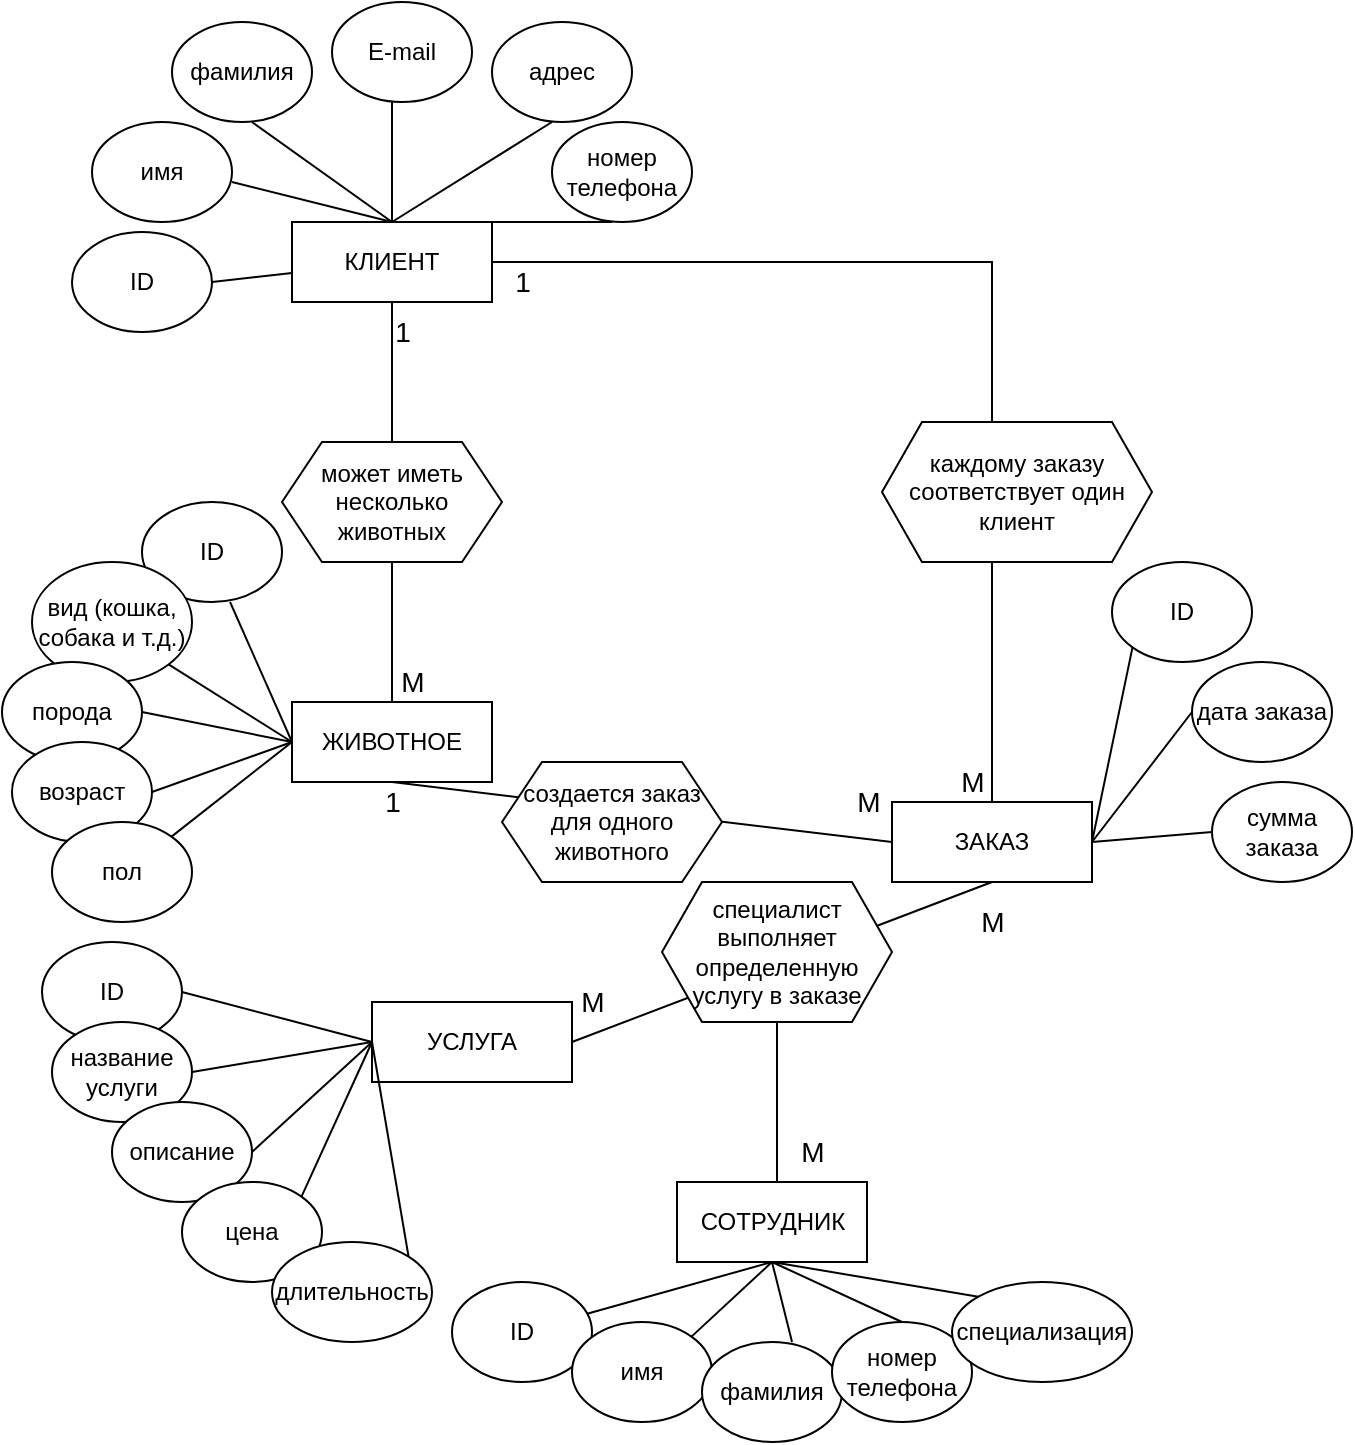<mxfile version="24.7.16" pages="2">
  <diagram name="Инфологическая модель" id="_MT2MYtBAqOqzTNbQo5f">
    <mxGraphModel dx="1434" dy="746" grid="1" gridSize="10" guides="1" tooltips="1" connect="1" arrows="1" fold="1" page="1" pageScale="1" pageWidth="1654" pageHeight="2336" math="0" shadow="0">
      <root>
        <mxCell id="0" />
        <mxCell id="1" parent="0" />
        <mxCell id="-k16qOTs5uZ4mAQd8QCf-60" value="" style="edgeStyle=orthogonalEdgeStyle;rounded=0;orthogonalLoop=1;jettySize=auto;html=1;endArrow=none;endFill=0;" parent="1" source="-k16qOTs5uZ4mAQd8QCf-1" target="-k16qOTs5uZ4mAQd8QCf-46" edge="1">
          <mxGeometry relative="1" as="geometry" />
        </mxCell>
        <mxCell id="-k16qOTs5uZ4mAQd8QCf-113" value="&lt;font style=&quot;font-size: 14px;&quot;&gt;1&lt;/font&gt;" style="edgeLabel;html=1;align=center;verticalAlign=middle;resizable=0;points=[];" parent="-k16qOTs5uZ4mAQd8QCf-60" vertex="1" connectable="0">
          <mxGeometry x="-0.061" y="-1" relative="1" as="geometry">
            <mxPoint x="6" y="-18" as="offset" />
          </mxGeometry>
        </mxCell>
        <mxCell id="-k16qOTs5uZ4mAQd8QCf-114" value="&lt;font style=&quot;font-size: 14px;&quot;&gt;М&lt;/font&gt;" style="edgeLabel;html=1;align=center;verticalAlign=middle;resizable=0;points=[];" parent="-k16qOTs5uZ4mAQd8QCf-60" vertex="1" connectable="0">
          <mxGeometry x="-0.524" y="6" relative="1" as="geometry">
            <mxPoint x="4" y="173" as="offset" />
          </mxGeometry>
        </mxCell>
        <mxCell id="-k16qOTs5uZ4mAQd8QCf-1" value="КЛИЕНТ" style="rounded=0;whiteSpace=wrap;html=1;" parent="1" vertex="1">
          <mxGeometry x="150" y="180" width="100" height="40" as="geometry" />
        </mxCell>
        <mxCell id="-k16qOTs5uZ4mAQd8QCf-111" style="edgeStyle=orthogonalEdgeStyle;rounded=0;orthogonalLoop=1;jettySize=auto;html=1;entryX=0.5;entryY=1;entryDx=0;entryDy=0;endArrow=none;endFill=0;" parent="1" source="-k16qOTs5uZ4mAQd8QCf-2" target="-k16qOTs5uZ4mAQd8QCf-53" edge="1">
          <mxGeometry relative="1" as="geometry">
            <Array as="points">
              <mxPoint x="393" y="620" />
            </Array>
          </mxGeometry>
        </mxCell>
        <mxCell id="-k16qOTs5uZ4mAQd8QCf-2" value="СОТРУДНИК" style="rounded=0;whiteSpace=wrap;html=1;" parent="1" vertex="1">
          <mxGeometry x="342.5" y="660" width="95" height="40" as="geometry" />
        </mxCell>
        <mxCell id="-k16qOTs5uZ4mAQd8QCf-3" value="ЖИВОТНОЕ" style="rounded=0;whiteSpace=wrap;html=1;" parent="1" vertex="1">
          <mxGeometry x="150" y="420" width="100" height="40" as="geometry" />
        </mxCell>
        <mxCell id="-k16qOTs5uZ4mAQd8QCf-4" value="УСЛУГА" style="rounded=0;whiteSpace=wrap;html=1;" parent="1" vertex="1">
          <mxGeometry x="190" y="570" width="100" height="40" as="geometry" />
        </mxCell>
        <mxCell id="-k16qOTs5uZ4mAQd8QCf-55" style="edgeStyle=orthogonalEdgeStyle;rounded=0;orthogonalLoop=1;jettySize=auto;html=1;entryX=1;entryY=0.5;entryDx=0;entryDy=0;endArrow=none;endFill=0;" parent="1" source="-k16qOTs5uZ4mAQd8QCf-5" target="-k16qOTs5uZ4mAQd8QCf-1" edge="1">
          <mxGeometry relative="1" as="geometry">
            <mxPoint x="500" y="210" as="targetPoint" />
            <Array as="points">
              <mxPoint x="500" y="200" />
            </Array>
          </mxGeometry>
        </mxCell>
        <mxCell id="-k16qOTs5uZ4mAQd8QCf-5" value="ЗАКАЗ" style="rounded=0;whiteSpace=wrap;html=1;" parent="1" vertex="1">
          <mxGeometry x="450" y="470" width="100" height="40" as="geometry" />
        </mxCell>
        <mxCell id="-k16qOTs5uZ4mAQd8QCf-27" value="ID" style="ellipse;whiteSpace=wrap;html=1;" parent="1" vertex="1">
          <mxGeometry x="40" y="185" width="70" height="50" as="geometry" />
        </mxCell>
        <mxCell id="-k16qOTs5uZ4mAQd8QCf-28" value="" style="endArrow=none;html=1;rounded=0;" parent="1" source="-k16qOTs5uZ4mAQd8QCf-1" edge="1">
          <mxGeometry width="50" height="50" relative="1" as="geometry">
            <mxPoint x="79.289" y="260" as="sourcePoint" />
            <mxPoint x="110" y="210" as="targetPoint" />
          </mxGeometry>
        </mxCell>
        <mxCell id="-k16qOTs5uZ4mAQd8QCf-29" value="имя" style="ellipse;whiteSpace=wrap;html=1;" parent="1" vertex="1">
          <mxGeometry x="50" y="130" width="70" height="50" as="geometry" />
        </mxCell>
        <mxCell id="-k16qOTs5uZ4mAQd8QCf-30" value="фамилия" style="ellipse;whiteSpace=wrap;html=1;" parent="1" vertex="1">
          <mxGeometry x="90" y="80" width="70" height="50" as="geometry" />
        </mxCell>
        <mxCell id="-k16qOTs5uZ4mAQd8QCf-31" value="E-mail" style="ellipse;whiteSpace=wrap;html=1;" parent="1" vertex="1">
          <mxGeometry x="170" y="70" width="70" height="50" as="geometry" />
        </mxCell>
        <mxCell id="-k16qOTs5uZ4mAQd8QCf-32" value="адрес" style="ellipse;whiteSpace=wrap;html=1;" parent="1" vertex="1">
          <mxGeometry x="250" y="80" width="70" height="50" as="geometry" />
        </mxCell>
        <mxCell id="-k16qOTs5uZ4mAQd8QCf-33" value="номер телефона" style="ellipse;whiteSpace=wrap;html=1;" parent="1" vertex="1">
          <mxGeometry x="280" y="130" width="70" height="50" as="geometry" />
        </mxCell>
        <mxCell id="-k16qOTs5uZ4mAQd8QCf-35" value="" style="endArrow=none;html=1;rounded=0;exitX=0.5;exitY=0;exitDx=0;exitDy=0;" parent="1" source="-k16qOTs5uZ4mAQd8QCf-1" edge="1">
          <mxGeometry width="50" height="50" relative="1" as="geometry">
            <mxPoint x="260" y="230" as="sourcePoint" />
            <mxPoint x="310" y="180" as="targetPoint" />
            <Array as="points" />
          </mxGeometry>
        </mxCell>
        <mxCell id="-k16qOTs5uZ4mAQd8QCf-37" value="" style="endArrow=none;html=1;rounded=0;" parent="1" edge="1">
          <mxGeometry width="50" height="50" relative="1" as="geometry">
            <mxPoint x="200" y="180" as="sourcePoint" />
            <mxPoint x="280" y="130" as="targetPoint" />
          </mxGeometry>
        </mxCell>
        <mxCell id="-k16qOTs5uZ4mAQd8QCf-38" value="" style="endArrow=none;html=1;rounded=0;exitX=0.5;exitY=0;exitDx=0;exitDy=0;" parent="1" source="-k16qOTs5uZ4mAQd8QCf-1" edge="1">
          <mxGeometry width="50" height="50" relative="1" as="geometry">
            <mxPoint x="150" y="170" as="sourcePoint" />
            <mxPoint x="200" y="120" as="targetPoint" />
          </mxGeometry>
        </mxCell>
        <mxCell id="-k16qOTs5uZ4mAQd8QCf-39" value="" style="endArrow=none;html=1;rounded=0;exitX=0.5;exitY=0;exitDx=0;exitDy=0;" parent="1" source="-k16qOTs5uZ4mAQd8QCf-1" edge="1">
          <mxGeometry width="50" height="50" relative="1" as="geometry">
            <mxPoint x="80" y="180" as="sourcePoint" />
            <mxPoint x="130" y="130" as="targetPoint" />
          </mxGeometry>
        </mxCell>
        <mxCell id="-k16qOTs5uZ4mAQd8QCf-40" value="" style="endArrow=none;html=1;rounded=0;exitX=0.5;exitY=0;exitDx=0;exitDy=0;" parent="1" source="-k16qOTs5uZ4mAQd8QCf-1" edge="1">
          <mxGeometry width="50" height="50" relative="1" as="geometry">
            <mxPoint x="70" y="210" as="sourcePoint" />
            <mxPoint x="120" y="160" as="targetPoint" />
          </mxGeometry>
        </mxCell>
        <mxCell id="-k16qOTs5uZ4mAQd8QCf-44" value="" style="endArrow=none;html=1;rounded=0;exitX=0;exitY=0.5;exitDx=0;exitDy=0;endFill=0;startArrow=none;startFill=0;" parent="1" source="-k16qOTs5uZ4mAQd8QCf-5" edge="1">
          <mxGeometry width="50" height="50" relative="1" as="geometry">
            <mxPoint x="150" y="510" as="sourcePoint" />
            <mxPoint x="200" y="460" as="targetPoint" />
          </mxGeometry>
        </mxCell>
        <mxCell id="-k16qOTs5uZ4mAQd8QCf-52" value="" style="edgeStyle=orthogonalEdgeStyle;rounded=0;orthogonalLoop=1;jettySize=auto;html=1;endArrow=none;endFill=0;" parent="1" source="-k16qOTs5uZ4mAQd8QCf-46" target="-k16qOTs5uZ4mAQd8QCf-3" edge="1">
          <mxGeometry relative="1" as="geometry" />
        </mxCell>
        <mxCell id="-k16qOTs5uZ4mAQd8QCf-46" value="может иметь несколько животных" style="shape=hexagon;perimeter=hexagonPerimeter2;whiteSpace=wrap;html=1;fixedSize=1;" parent="1" vertex="1">
          <mxGeometry x="145" y="290" width="110" height="60" as="geometry" />
        </mxCell>
        <mxCell id="-k16qOTs5uZ4mAQd8QCf-47" value="создается заказ для одного животного" style="shape=hexagon;perimeter=hexagonPerimeter2;whiteSpace=wrap;html=1;fixedSize=1;" parent="1" vertex="1">
          <mxGeometry x="255" y="450" width="110" height="60" as="geometry" />
        </mxCell>
        <mxCell id="-k16qOTs5uZ4mAQd8QCf-48" value="" style="endArrow=none;html=1;rounded=0;entryX=0.5;entryY=1;entryDx=0;entryDy=0;endFill=0;exitX=1;exitY=0.5;exitDx=0;exitDy=0;" parent="1" source="-k16qOTs5uZ4mAQd8QCf-4" target="-k16qOTs5uZ4mAQd8QCf-5" edge="1">
          <mxGeometry width="50" height="50" relative="1" as="geometry">
            <mxPoint x="200" y="690" as="sourcePoint" />
            <mxPoint x="250" y="640" as="targetPoint" />
          </mxGeometry>
        </mxCell>
        <mxCell id="-k16qOTs5uZ4mAQd8QCf-53" value="специалист выполняет определенную услугу в заказе" style="shape=hexagon;perimeter=hexagonPerimeter2;whiteSpace=wrap;html=1;fixedSize=1;" parent="1" vertex="1">
          <mxGeometry x="335" y="510" width="115" height="70" as="geometry" />
        </mxCell>
        <mxCell id="-k16qOTs5uZ4mAQd8QCf-56" value="каждому заказу соответствует один клиент" style="shape=hexagon;perimeter=hexagonPerimeter2;whiteSpace=wrap;html=1;fixedSize=1;" parent="1" vertex="1">
          <mxGeometry x="445" y="280" width="135" height="70" as="geometry" />
        </mxCell>
        <mxCell id="-k16qOTs5uZ4mAQd8QCf-61" value="ID" style="ellipse;whiteSpace=wrap;html=1;" parent="1" vertex="1">
          <mxGeometry x="75" y="320" width="70" height="50" as="geometry" />
        </mxCell>
        <mxCell id="-k16qOTs5uZ4mAQd8QCf-62" value="вид&amp;nbsp;&lt;span style=&quot;background-color: initial;&quot;&gt;(кошка, собака и т.д.)&lt;/span&gt;" style="ellipse;whiteSpace=wrap;html=1;" parent="1" vertex="1">
          <mxGeometry x="20" y="350" width="80" height="60" as="geometry" />
        </mxCell>
        <mxCell id="-k16qOTs5uZ4mAQd8QCf-63" value="порода" style="ellipse;whiteSpace=wrap;html=1;" parent="1" vertex="1">
          <mxGeometry x="5" y="400" width="70" height="50" as="geometry" />
        </mxCell>
        <mxCell id="-k16qOTs5uZ4mAQd8QCf-64" value="возраст" style="ellipse;whiteSpace=wrap;html=1;" parent="1" vertex="1">
          <mxGeometry x="10" y="440" width="70" height="50" as="geometry" />
        </mxCell>
        <mxCell id="-k16qOTs5uZ4mAQd8QCf-65" value="пол" style="ellipse;whiteSpace=wrap;html=1;" parent="1" vertex="1">
          <mxGeometry x="30" y="480" width="70" height="50" as="geometry" />
        </mxCell>
        <mxCell id="-k16qOTs5uZ4mAQd8QCf-69" value="" style="endArrow=none;html=1;rounded=0;exitX=1;exitY=0;exitDx=0;exitDy=0;" parent="1" source="-k16qOTs5uZ4mAQd8QCf-65" edge="1">
          <mxGeometry width="50" height="50" relative="1" as="geometry">
            <mxPoint x="100" y="490" as="sourcePoint" />
            <mxPoint x="150" y="440" as="targetPoint" />
          </mxGeometry>
        </mxCell>
        <mxCell id="-k16qOTs5uZ4mAQd8QCf-72" value="" style="endArrow=none;html=1;rounded=0;exitX=1;exitY=0.5;exitDx=0;exitDy=0;" parent="1" source="-k16qOTs5uZ4mAQd8QCf-64" edge="1">
          <mxGeometry width="50" height="50" relative="1" as="geometry">
            <mxPoint x="90" y="487" as="sourcePoint" />
            <mxPoint x="150" y="440" as="targetPoint" />
          </mxGeometry>
        </mxCell>
        <mxCell id="-k16qOTs5uZ4mAQd8QCf-73" value="" style="endArrow=none;html=1;rounded=0;exitX=1;exitY=0.5;exitDx=0;exitDy=0;" parent="1" source="-k16qOTs5uZ4mAQd8QCf-63" edge="1">
          <mxGeometry width="50" height="50" relative="1" as="geometry">
            <mxPoint x="90" y="487" as="sourcePoint" />
            <mxPoint x="150" y="440" as="targetPoint" />
          </mxGeometry>
        </mxCell>
        <mxCell id="-k16qOTs5uZ4mAQd8QCf-74" value="" style="endArrow=none;html=1;rounded=0;exitX=1;exitY=1;exitDx=0;exitDy=0;" parent="1" source="-k16qOTs5uZ4mAQd8QCf-62" edge="1">
          <mxGeometry width="50" height="50" relative="1" as="geometry">
            <mxPoint x="90" y="487" as="sourcePoint" />
            <mxPoint x="150" y="440" as="targetPoint" />
          </mxGeometry>
        </mxCell>
        <mxCell id="-k16qOTs5uZ4mAQd8QCf-75" value="" style="endArrow=none;html=1;rounded=0;exitX=0.629;exitY=1;exitDx=0;exitDy=0;exitPerimeter=0;" parent="1" source="-k16qOTs5uZ4mAQd8QCf-61" edge="1">
          <mxGeometry width="50" height="50" relative="1" as="geometry">
            <mxPoint x="90" y="487" as="sourcePoint" />
            <mxPoint x="150" y="440" as="targetPoint" />
          </mxGeometry>
        </mxCell>
        <mxCell id="-k16qOTs5uZ4mAQd8QCf-76" value="ID" style="ellipse;whiteSpace=wrap;html=1;" parent="1" vertex="1">
          <mxGeometry x="25" y="540" width="70" height="50" as="geometry" />
        </mxCell>
        <mxCell id="-k16qOTs5uZ4mAQd8QCf-77" value="название услуги" style="ellipse;whiteSpace=wrap;html=1;" parent="1" vertex="1">
          <mxGeometry x="30" y="580" width="70" height="50" as="geometry" />
        </mxCell>
        <mxCell id="-k16qOTs5uZ4mAQd8QCf-78" value="описание" style="ellipse;whiteSpace=wrap;html=1;" parent="1" vertex="1">
          <mxGeometry x="60" y="620" width="70" height="50" as="geometry" />
        </mxCell>
        <mxCell id="-k16qOTs5uZ4mAQd8QCf-79" value="цена" style="ellipse;whiteSpace=wrap;html=1;" parent="1" vertex="1">
          <mxGeometry x="95" y="660" width="70" height="50" as="geometry" />
        </mxCell>
        <mxCell id="-k16qOTs5uZ4mAQd8QCf-80" value="длительность" style="ellipse;whiteSpace=wrap;html=1;" parent="1" vertex="1">
          <mxGeometry x="140" y="690" width="80" height="50" as="geometry" />
        </mxCell>
        <mxCell id="-k16qOTs5uZ4mAQd8QCf-81" value="" style="endArrow=none;html=1;rounded=0;exitX=0;exitY=0.5;exitDx=0;exitDy=0;entryX=1;entryY=0.5;entryDx=0;entryDy=0;" parent="1" source="-k16qOTs5uZ4mAQd8QCf-4" target="-k16qOTs5uZ4mAQd8QCf-76" edge="1">
          <mxGeometry width="50" height="50" relative="1" as="geometry">
            <mxPoint x="45" y="620" as="sourcePoint" />
            <mxPoint x="110" y="570" as="targetPoint" />
          </mxGeometry>
        </mxCell>
        <mxCell id="-k16qOTs5uZ4mAQd8QCf-82" value="" style="endArrow=none;html=1;rounded=0;exitX=0;exitY=0.5;exitDx=0;exitDy=0;entryX=1;entryY=0.5;entryDx=0;entryDy=0;" parent="1" source="-k16qOTs5uZ4mAQd8QCf-4" target="-k16qOTs5uZ4mAQd8QCf-77" edge="1">
          <mxGeometry width="50" height="50" relative="1" as="geometry">
            <mxPoint x="200" y="600" as="sourcePoint" />
            <mxPoint x="105" y="575" as="targetPoint" />
          </mxGeometry>
        </mxCell>
        <mxCell id="-k16qOTs5uZ4mAQd8QCf-83" value="" style="endArrow=none;html=1;rounded=0;exitX=0;exitY=0.5;exitDx=0;exitDy=0;entryX=1;entryY=0.5;entryDx=0;entryDy=0;" parent="1" source="-k16qOTs5uZ4mAQd8QCf-4" target="-k16qOTs5uZ4mAQd8QCf-78" edge="1">
          <mxGeometry width="50" height="50" relative="1" as="geometry">
            <mxPoint x="210" y="610" as="sourcePoint" />
            <mxPoint x="115" y="585" as="targetPoint" />
          </mxGeometry>
        </mxCell>
        <mxCell id="-k16qOTs5uZ4mAQd8QCf-84" value="" style="endArrow=none;html=1;rounded=0;exitX=0;exitY=0.5;exitDx=0;exitDy=0;entryX=1;entryY=0;entryDx=0;entryDy=0;" parent="1" source="-k16qOTs5uZ4mAQd8QCf-4" target="-k16qOTs5uZ4mAQd8QCf-79" edge="1">
          <mxGeometry width="50" height="50" relative="1" as="geometry">
            <mxPoint x="220" y="620" as="sourcePoint" />
            <mxPoint x="125" y="595" as="targetPoint" />
          </mxGeometry>
        </mxCell>
        <mxCell id="-k16qOTs5uZ4mAQd8QCf-85" value="" style="endArrow=none;html=1;rounded=0;exitX=0;exitY=0.5;exitDx=0;exitDy=0;entryX=1;entryY=0;entryDx=0;entryDy=0;" parent="1" source="-k16qOTs5uZ4mAQd8QCf-4" target="-k16qOTs5uZ4mAQd8QCf-80" edge="1">
          <mxGeometry width="50" height="50" relative="1" as="geometry">
            <mxPoint x="230" y="630" as="sourcePoint" />
            <mxPoint x="135" y="605" as="targetPoint" />
          </mxGeometry>
        </mxCell>
        <mxCell id="-k16qOTs5uZ4mAQd8QCf-86" value="ID" style="ellipse;whiteSpace=wrap;html=1;" parent="1" vertex="1">
          <mxGeometry x="230" y="710" width="70" height="50" as="geometry" />
        </mxCell>
        <mxCell id="-k16qOTs5uZ4mAQd8QCf-87" value="имя" style="ellipse;whiteSpace=wrap;html=1;" parent="1" vertex="1">
          <mxGeometry x="290" y="730" width="70" height="50" as="geometry" />
        </mxCell>
        <mxCell id="-k16qOTs5uZ4mAQd8QCf-88" value="фамилия" style="ellipse;whiteSpace=wrap;html=1;" parent="1" vertex="1">
          <mxGeometry x="355" y="740" width="70" height="50" as="geometry" />
        </mxCell>
        <mxCell id="-k16qOTs5uZ4mAQd8QCf-89" value="номер телефона" style="ellipse;whiteSpace=wrap;html=1;" parent="1" vertex="1">
          <mxGeometry x="420" y="730" width="70" height="50" as="geometry" />
        </mxCell>
        <mxCell id="-k16qOTs5uZ4mAQd8QCf-90" value="специализация" style="ellipse;whiteSpace=wrap;html=1;" parent="1" vertex="1">
          <mxGeometry x="480" y="710" width="90" height="50" as="geometry" />
        </mxCell>
        <mxCell id="-k16qOTs5uZ4mAQd8QCf-91" value="" style="endArrow=none;html=1;rounded=0;" parent="1" source="-k16qOTs5uZ4mAQd8QCf-86" edge="1">
          <mxGeometry width="50" height="50" relative="1" as="geometry">
            <mxPoint x="340" y="750" as="sourcePoint" />
            <mxPoint x="390" y="700" as="targetPoint" />
          </mxGeometry>
        </mxCell>
        <mxCell id="-k16qOTs5uZ4mAQd8QCf-92" value="" style="endArrow=none;html=1;rounded=0;exitX=1;exitY=0;exitDx=0;exitDy=0;" parent="1" source="-k16qOTs5uZ4mAQd8QCf-87" edge="1">
          <mxGeometry width="50" height="50" relative="1" as="geometry">
            <mxPoint x="340" y="750" as="sourcePoint" />
            <mxPoint x="390" y="700" as="targetPoint" />
          </mxGeometry>
        </mxCell>
        <mxCell id="-k16qOTs5uZ4mAQd8QCf-93" value="" style="endArrow=none;html=1;rounded=0;exitX=0.643;exitY=0;exitDx=0;exitDy=0;exitPerimeter=0;" parent="1" source="-k16qOTs5uZ4mAQd8QCf-88" edge="1">
          <mxGeometry width="50" height="50" relative="1" as="geometry">
            <mxPoint x="390" y="740" as="sourcePoint" />
            <mxPoint x="390" y="700" as="targetPoint" />
          </mxGeometry>
        </mxCell>
        <mxCell id="-k16qOTs5uZ4mAQd8QCf-94" value="" style="endArrow=none;html=1;rounded=0;exitX=0.5;exitY=0;exitDx=0;exitDy=0;" parent="1" source="-k16qOTs5uZ4mAQd8QCf-89" edge="1">
          <mxGeometry width="50" height="50" relative="1" as="geometry">
            <mxPoint x="230" y="860" as="sourcePoint" />
            <mxPoint x="390" y="700" as="targetPoint" />
          </mxGeometry>
        </mxCell>
        <mxCell id="-k16qOTs5uZ4mAQd8QCf-95" value="" style="endArrow=none;html=1;rounded=0;exitX=0;exitY=0;exitDx=0;exitDy=0;" parent="1" source="-k16qOTs5uZ4mAQd8QCf-90" edge="1">
          <mxGeometry width="50" height="50" relative="1" as="geometry">
            <mxPoint x="220" y="830" as="sourcePoint" />
            <mxPoint x="390" y="700" as="targetPoint" />
          </mxGeometry>
        </mxCell>
        <mxCell id="-k16qOTs5uZ4mAQd8QCf-96" value="ID" style="ellipse;whiteSpace=wrap;html=1;" parent="1" vertex="1">
          <mxGeometry x="560" y="350" width="70" height="50" as="geometry" />
        </mxCell>
        <mxCell id="-k16qOTs5uZ4mAQd8QCf-97" value="дата заказа" style="ellipse;whiteSpace=wrap;html=1;" parent="1" vertex="1">
          <mxGeometry x="600" y="400" width="70" height="50" as="geometry" />
        </mxCell>
        <mxCell id="-k16qOTs5uZ4mAQd8QCf-99" value="сумма заказа" style="ellipse;whiteSpace=wrap;html=1;" parent="1" vertex="1">
          <mxGeometry x="610" y="460" width="70" height="50" as="geometry" />
        </mxCell>
        <mxCell id="-k16qOTs5uZ4mAQd8QCf-100" value="" style="endArrow=none;html=1;rounded=0;exitX=1;exitY=0.5;exitDx=0;exitDy=0;entryX=0;entryY=1;entryDx=0;entryDy=0;" parent="1" source="-k16qOTs5uZ4mAQd8QCf-5" target="-k16qOTs5uZ4mAQd8QCf-96" edge="1">
          <mxGeometry width="50" height="50" relative="1" as="geometry">
            <mxPoint x="550" y="420" as="sourcePoint" />
            <mxPoint x="600" y="370" as="targetPoint" />
          </mxGeometry>
        </mxCell>
        <mxCell id="-k16qOTs5uZ4mAQd8QCf-101" value="" style="endArrow=none;html=1;rounded=0;exitX=1;exitY=0.5;exitDx=0;exitDy=0;entryX=0;entryY=0.5;entryDx=0;entryDy=0;" parent="1" source="-k16qOTs5uZ4mAQd8QCf-5" target="-k16qOTs5uZ4mAQd8QCf-97" edge="1">
          <mxGeometry width="50" height="50" relative="1" as="geometry">
            <mxPoint x="550" y="420" as="sourcePoint" />
            <mxPoint x="600" y="370" as="targetPoint" />
          </mxGeometry>
        </mxCell>
        <mxCell id="-k16qOTs5uZ4mAQd8QCf-102" value="" style="endArrow=none;html=1;rounded=0;exitX=1;exitY=0.5;exitDx=0;exitDy=0;entryX=0;entryY=0.5;entryDx=0;entryDy=0;" parent="1" source="-k16qOTs5uZ4mAQd8QCf-5" target="-k16qOTs5uZ4mAQd8QCf-99" edge="1">
          <mxGeometry width="50" height="50" relative="1" as="geometry">
            <mxPoint x="550" y="420" as="sourcePoint" />
            <mxPoint x="600" y="370" as="targetPoint" />
          </mxGeometry>
        </mxCell>
        <mxCell id="-k16qOTs5uZ4mAQd8QCf-115" value="&lt;font style=&quot;font-size: 14px;&quot;&gt;1&lt;/font&gt;" style="edgeLabel;html=1;align=center;verticalAlign=middle;resizable=0;points=[];" parent="1" vertex="1" connectable="0">
          <mxGeometry x="200" y="470.003" as="geometry" />
        </mxCell>
        <mxCell id="-k16qOTs5uZ4mAQd8QCf-116" value="&lt;font style=&quot;font-size: 14px;&quot;&gt;М&lt;/font&gt;" style="edgeLabel;html=1;align=center;verticalAlign=middle;resizable=0;points=[];" parent="1" vertex="1" connectable="0">
          <mxGeometry x="437.5" y="470.003" as="geometry" />
        </mxCell>
        <mxCell id="-k16qOTs5uZ4mAQd8QCf-120" value="&lt;font style=&quot;font-size: 14px;&quot;&gt;М&lt;/font&gt;" style="edgeLabel;html=1;align=center;verticalAlign=middle;resizable=0;points=[];" parent="1" vertex="1" connectable="0">
          <mxGeometry x="300" y="570.003" as="geometry" />
        </mxCell>
        <mxCell id="-k16qOTs5uZ4mAQd8QCf-122" value="&lt;font style=&quot;font-size: 14px;&quot;&gt;М&lt;/font&gt;" style="edgeLabel;html=1;align=center;verticalAlign=middle;resizable=0;points=[];" parent="1" vertex="1" connectable="0">
          <mxGeometry x="490" y="460.003" as="geometry" />
        </mxCell>
        <mxCell id="-k16qOTs5uZ4mAQd8QCf-123" value="&lt;font style=&quot;font-size: 14px;&quot;&gt;1&lt;/font&gt;" style="edgeLabel;html=1;align=center;verticalAlign=middle;resizable=0;points=[];" parent="1" vertex="1" connectable="0">
          <mxGeometry x="265" y="210.003" as="geometry" />
        </mxCell>
        <mxCell id="-k16qOTs5uZ4mAQd8QCf-124" value="&lt;font style=&quot;font-size: 14px;&quot;&gt;М&lt;/font&gt;" style="edgeLabel;html=1;align=center;verticalAlign=middle;resizable=0;points=[];" parent="1" vertex="1" connectable="0">
          <mxGeometry x="410" y="645.003" as="geometry" />
        </mxCell>
        <mxCell id="-k16qOTs5uZ4mAQd8QCf-125" value="&lt;font style=&quot;font-size: 14px;&quot;&gt;М&lt;/font&gt;" style="edgeLabel;html=1;align=center;verticalAlign=middle;resizable=0;points=[];" parent="1" vertex="1" connectable="0">
          <mxGeometry x="500" y="530.003" as="geometry" />
        </mxCell>
      </root>
    </mxGraphModel>
  </diagram>
  <diagram id="eoAAk9nejvcmnfxVTJxV" name="даталогическая модель">
    <mxGraphModel dx="989" dy="514" grid="1" gridSize="10" guides="1" tooltips="1" connect="1" arrows="1" fold="1" page="1" pageScale="1" pageWidth="1654" pageHeight="2336" math="0" shadow="0">
      <root>
        <mxCell id="0" />
        <mxCell id="1" parent="0" />
        <mxCell id="6MT_wzs4kLX7utB_GVOw-1" value="Client" style="shape=table;startSize=30;container=1;collapsible=1;childLayout=tableLayout;fixedRows=1;rowLines=0;fontStyle=1;align=center;resizeLast=1;html=1;" vertex="1" parent="1">
          <mxGeometry x="280" y="540" width="180" height="210" as="geometry" />
        </mxCell>
        <mxCell id="6MT_wzs4kLX7utB_GVOw-2" value="" style="shape=tableRow;horizontal=0;startSize=0;swimlaneHead=0;swimlaneBody=0;fillColor=none;collapsible=0;dropTarget=0;points=[[0,0.5],[1,0.5]];portConstraint=eastwest;top=0;left=0;right=0;bottom=1;" vertex="1" parent="6MT_wzs4kLX7utB_GVOw-1">
          <mxGeometry y="30" width="180" height="30" as="geometry" />
        </mxCell>
        <mxCell id="6MT_wzs4kLX7utB_GVOw-3" value="PK" style="shape=partialRectangle;connectable=0;fillColor=none;top=0;left=0;bottom=0;right=0;fontStyle=1;overflow=hidden;whiteSpace=wrap;html=1;" vertex="1" parent="6MT_wzs4kLX7utB_GVOw-2">
          <mxGeometry width="30" height="30" as="geometry">
            <mxRectangle width="30" height="30" as="alternateBounds" />
          </mxGeometry>
        </mxCell>
        <mxCell id="6MT_wzs4kLX7utB_GVOw-4" value="Client_ID" style="shape=partialRectangle;connectable=0;fillColor=none;top=0;left=0;bottom=0;right=0;align=left;spacingLeft=6;fontStyle=5;overflow=hidden;whiteSpace=wrap;html=1;" vertex="1" parent="6MT_wzs4kLX7utB_GVOw-2">
          <mxGeometry x="30" width="150" height="30" as="geometry">
            <mxRectangle width="150" height="30" as="alternateBounds" />
          </mxGeometry>
        </mxCell>
        <mxCell id="6MT_wzs4kLX7utB_GVOw-5" value="" style="shape=tableRow;horizontal=0;startSize=0;swimlaneHead=0;swimlaneBody=0;fillColor=none;collapsible=0;dropTarget=0;points=[[0,0.5],[1,0.5]];portConstraint=eastwest;top=0;left=0;right=0;bottom=0;" vertex="1" parent="6MT_wzs4kLX7utB_GVOw-1">
          <mxGeometry y="60" width="180" height="30" as="geometry" />
        </mxCell>
        <mxCell id="6MT_wzs4kLX7utB_GVOw-6" value="" style="shape=partialRectangle;connectable=0;fillColor=none;top=0;left=0;bottom=0;right=0;editable=1;overflow=hidden;whiteSpace=wrap;html=1;" vertex="1" parent="6MT_wzs4kLX7utB_GVOw-5">
          <mxGeometry width="30" height="30" as="geometry">
            <mxRectangle width="30" height="30" as="alternateBounds" />
          </mxGeometry>
        </mxCell>
        <mxCell id="6MT_wzs4kLX7utB_GVOw-7" value="Name" style="shape=partialRectangle;connectable=0;fillColor=none;top=0;left=0;bottom=0;right=0;align=left;spacingLeft=6;overflow=hidden;whiteSpace=wrap;html=1;" vertex="1" parent="6MT_wzs4kLX7utB_GVOw-5">
          <mxGeometry x="30" width="150" height="30" as="geometry">
            <mxRectangle width="150" height="30" as="alternateBounds" />
          </mxGeometry>
        </mxCell>
        <mxCell id="6MT_wzs4kLX7utB_GVOw-8" value="" style="shape=tableRow;horizontal=0;startSize=0;swimlaneHead=0;swimlaneBody=0;fillColor=none;collapsible=0;dropTarget=0;points=[[0,0.5],[1,0.5]];portConstraint=eastwest;top=0;left=0;right=0;bottom=0;" vertex="1" parent="6MT_wzs4kLX7utB_GVOw-1">
          <mxGeometry y="90" width="180" height="30" as="geometry" />
        </mxCell>
        <mxCell id="6MT_wzs4kLX7utB_GVOw-9" value="" style="shape=partialRectangle;connectable=0;fillColor=none;top=0;left=0;bottom=0;right=0;editable=1;overflow=hidden;whiteSpace=wrap;html=1;" vertex="1" parent="6MT_wzs4kLX7utB_GVOw-8">
          <mxGeometry width="30" height="30" as="geometry">
            <mxRectangle width="30" height="30" as="alternateBounds" />
          </mxGeometry>
        </mxCell>
        <mxCell id="6MT_wzs4kLX7utB_GVOw-10" value="Surname" style="shape=partialRectangle;connectable=0;fillColor=none;top=0;left=0;bottom=0;right=0;align=left;spacingLeft=6;overflow=hidden;whiteSpace=wrap;html=1;" vertex="1" parent="6MT_wzs4kLX7utB_GVOw-8">
          <mxGeometry x="30" width="150" height="30" as="geometry">
            <mxRectangle width="150" height="30" as="alternateBounds" />
          </mxGeometry>
        </mxCell>
        <mxCell id="6MT_wzs4kLX7utB_GVOw-11" value="" style="shape=tableRow;horizontal=0;startSize=0;swimlaneHead=0;swimlaneBody=0;fillColor=none;collapsible=0;dropTarget=0;points=[[0,0.5],[1,0.5]];portConstraint=eastwest;top=0;left=0;right=0;bottom=0;" vertex="1" parent="6MT_wzs4kLX7utB_GVOw-1">
          <mxGeometry y="120" width="180" height="30" as="geometry" />
        </mxCell>
        <mxCell id="6MT_wzs4kLX7utB_GVOw-12" value="" style="shape=partialRectangle;connectable=0;fillColor=none;top=0;left=0;bottom=0;right=0;editable=1;overflow=hidden;whiteSpace=wrap;html=1;" vertex="1" parent="6MT_wzs4kLX7utB_GVOw-11">
          <mxGeometry width="30" height="30" as="geometry">
            <mxRectangle width="30" height="30" as="alternateBounds" />
          </mxGeometry>
        </mxCell>
        <mxCell id="6MT_wzs4kLX7utB_GVOw-13" value="E-mail" style="shape=partialRectangle;connectable=0;fillColor=none;top=0;left=0;bottom=0;right=0;align=left;spacingLeft=6;overflow=hidden;whiteSpace=wrap;html=1;" vertex="1" parent="6MT_wzs4kLX7utB_GVOw-11">
          <mxGeometry x="30" width="150" height="30" as="geometry">
            <mxRectangle width="150" height="30" as="alternateBounds" />
          </mxGeometry>
        </mxCell>
        <mxCell id="W0QbZzlsuKy1ACIwS3VW-1" value="" style="shape=tableRow;horizontal=0;startSize=0;swimlaneHead=0;swimlaneBody=0;fillColor=none;collapsible=0;dropTarget=0;points=[[0,0.5],[1,0.5]];portConstraint=eastwest;top=0;left=0;right=0;bottom=0;" vertex="1" parent="6MT_wzs4kLX7utB_GVOw-1">
          <mxGeometry y="150" width="180" height="30" as="geometry" />
        </mxCell>
        <mxCell id="W0QbZzlsuKy1ACIwS3VW-2" value="" style="shape=partialRectangle;connectable=0;fillColor=none;top=0;left=0;bottom=0;right=0;editable=1;overflow=hidden;whiteSpace=wrap;html=1;" vertex="1" parent="W0QbZzlsuKy1ACIwS3VW-1">
          <mxGeometry width="30" height="30" as="geometry">
            <mxRectangle width="30" height="30" as="alternateBounds" />
          </mxGeometry>
        </mxCell>
        <mxCell id="W0QbZzlsuKy1ACIwS3VW-3" value="Address" style="shape=partialRectangle;connectable=0;fillColor=none;top=0;left=0;bottom=0;right=0;align=left;spacingLeft=6;overflow=hidden;whiteSpace=wrap;html=1;" vertex="1" parent="W0QbZzlsuKy1ACIwS3VW-1">
          <mxGeometry x="30" width="150" height="30" as="geometry">
            <mxRectangle width="150" height="30" as="alternateBounds" />
          </mxGeometry>
        </mxCell>
        <mxCell id="W0QbZzlsuKy1ACIwS3VW-4" value="" style="shape=tableRow;horizontal=0;startSize=0;swimlaneHead=0;swimlaneBody=0;fillColor=none;collapsible=0;dropTarget=0;points=[[0,0.5],[1,0.5]];portConstraint=eastwest;top=0;left=0;right=0;bottom=0;" vertex="1" parent="6MT_wzs4kLX7utB_GVOw-1">
          <mxGeometry y="180" width="180" height="30" as="geometry" />
        </mxCell>
        <mxCell id="W0QbZzlsuKy1ACIwS3VW-5" value="" style="shape=partialRectangle;connectable=0;fillColor=none;top=0;left=0;bottom=0;right=0;editable=1;overflow=hidden;whiteSpace=wrap;html=1;" vertex="1" parent="W0QbZzlsuKy1ACIwS3VW-4">
          <mxGeometry width="30" height="30" as="geometry">
            <mxRectangle width="30" height="30" as="alternateBounds" />
          </mxGeometry>
        </mxCell>
        <mxCell id="W0QbZzlsuKy1ACIwS3VW-6" value="Phone number" style="shape=partialRectangle;connectable=0;fillColor=none;top=0;left=0;bottom=0;right=0;align=left;spacingLeft=6;overflow=hidden;whiteSpace=wrap;html=1;" vertex="1" parent="W0QbZzlsuKy1ACIwS3VW-4">
          <mxGeometry x="30" width="150" height="30" as="geometry">
            <mxRectangle width="150" height="30" as="alternateBounds" />
          </mxGeometry>
        </mxCell>
        <mxCell id="W0QbZzlsuKy1ACIwS3VW-7" value="Animal" style="shape=table;startSize=30;container=1;collapsible=1;childLayout=tableLayout;fixedRows=1;rowLines=0;fontStyle=1;align=center;resizeLast=1;html=1;" vertex="1" parent="1">
          <mxGeometry x="280" y="320" width="180" height="210" as="geometry">
            <mxRectangle x="280" y="320" width="80" height="30" as="alternateBounds" />
          </mxGeometry>
        </mxCell>
        <mxCell id="W0QbZzlsuKy1ACIwS3VW-8" value="" style="shape=tableRow;horizontal=0;startSize=0;swimlaneHead=0;swimlaneBody=0;fillColor=none;collapsible=0;dropTarget=0;points=[[0,0.5],[1,0.5]];portConstraint=eastwest;top=0;left=0;right=0;bottom=1;" vertex="1" parent="W0QbZzlsuKy1ACIwS3VW-7">
          <mxGeometry y="30" width="180" height="30" as="geometry" />
        </mxCell>
        <mxCell id="W0QbZzlsuKy1ACIwS3VW-9" value="PK" style="shape=partialRectangle;connectable=0;fillColor=none;top=0;left=0;bottom=0;right=0;fontStyle=1;overflow=hidden;whiteSpace=wrap;html=1;" vertex="1" parent="W0QbZzlsuKy1ACIwS3VW-8">
          <mxGeometry width="30" height="30" as="geometry">
            <mxRectangle width="30" height="30" as="alternateBounds" />
          </mxGeometry>
        </mxCell>
        <mxCell id="W0QbZzlsuKy1ACIwS3VW-10" value="Animal_ID" style="shape=partialRectangle;connectable=0;fillColor=none;top=0;left=0;bottom=0;right=0;align=left;spacingLeft=6;fontStyle=5;overflow=hidden;whiteSpace=wrap;html=1;" vertex="1" parent="W0QbZzlsuKy1ACIwS3VW-8">
          <mxGeometry x="30" width="150" height="30" as="geometry">
            <mxRectangle width="150" height="30" as="alternateBounds" />
          </mxGeometry>
        </mxCell>
        <mxCell id="W0QbZzlsuKy1ACIwS3VW-11" value="" style="shape=tableRow;horizontal=0;startSize=0;swimlaneHead=0;swimlaneBody=0;fillColor=none;collapsible=0;dropTarget=0;points=[[0,0.5],[1,0.5]];portConstraint=eastwest;top=0;left=0;right=0;bottom=0;" vertex="1" parent="W0QbZzlsuKy1ACIwS3VW-7">
          <mxGeometry y="60" width="180" height="30" as="geometry" />
        </mxCell>
        <mxCell id="W0QbZzlsuKy1ACIwS3VW-12" value="" style="shape=partialRectangle;connectable=0;fillColor=none;top=0;left=0;bottom=0;right=0;editable=1;overflow=hidden;whiteSpace=wrap;html=1;" vertex="1" parent="W0QbZzlsuKy1ACIwS3VW-11">
          <mxGeometry width="30" height="30" as="geometry">
            <mxRectangle width="30" height="30" as="alternateBounds" />
          </mxGeometry>
        </mxCell>
        <mxCell id="W0QbZzlsuKy1ACIwS3VW-13" value="View" style="shape=partialRectangle;connectable=0;fillColor=none;top=0;left=0;bottom=0;right=0;align=left;spacingLeft=6;overflow=hidden;whiteSpace=wrap;html=1;" vertex="1" parent="W0QbZzlsuKy1ACIwS3VW-11">
          <mxGeometry x="30" width="150" height="30" as="geometry">
            <mxRectangle width="150" height="30" as="alternateBounds" />
          </mxGeometry>
        </mxCell>
        <mxCell id="W0QbZzlsuKy1ACIwS3VW-14" value="" style="shape=tableRow;horizontal=0;startSize=0;swimlaneHead=0;swimlaneBody=0;fillColor=none;collapsible=0;dropTarget=0;points=[[0,0.5],[1,0.5]];portConstraint=eastwest;top=0;left=0;right=0;bottom=0;" vertex="1" parent="W0QbZzlsuKy1ACIwS3VW-7">
          <mxGeometry y="90" width="180" height="30" as="geometry" />
        </mxCell>
        <mxCell id="W0QbZzlsuKy1ACIwS3VW-15" value="" style="shape=partialRectangle;connectable=0;fillColor=none;top=0;left=0;bottom=0;right=0;editable=1;overflow=hidden;whiteSpace=wrap;html=1;" vertex="1" parent="W0QbZzlsuKy1ACIwS3VW-14">
          <mxGeometry width="30" height="30" as="geometry">
            <mxRectangle width="30" height="30" as="alternateBounds" />
          </mxGeometry>
        </mxCell>
        <mxCell id="W0QbZzlsuKy1ACIwS3VW-16" value="Breed" style="shape=partialRectangle;connectable=0;fillColor=none;top=0;left=0;bottom=0;right=0;align=left;spacingLeft=6;overflow=hidden;whiteSpace=wrap;html=1;" vertex="1" parent="W0QbZzlsuKy1ACIwS3VW-14">
          <mxGeometry x="30" width="150" height="30" as="geometry">
            <mxRectangle width="150" height="30" as="alternateBounds" />
          </mxGeometry>
        </mxCell>
        <mxCell id="W0QbZzlsuKy1ACIwS3VW-17" value="" style="shape=tableRow;horizontal=0;startSize=0;swimlaneHead=0;swimlaneBody=0;fillColor=none;collapsible=0;dropTarget=0;points=[[0,0.5],[1,0.5]];portConstraint=eastwest;top=0;left=0;right=0;bottom=0;" vertex="1" parent="W0QbZzlsuKy1ACIwS3VW-7">
          <mxGeometry y="120" width="180" height="30" as="geometry" />
        </mxCell>
        <mxCell id="W0QbZzlsuKy1ACIwS3VW-18" value="" style="shape=partialRectangle;connectable=0;fillColor=none;top=0;left=0;bottom=0;right=0;editable=1;overflow=hidden;whiteSpace=wrap;html=1;" vertex="1" parent="W0QbZzlsuKy1ACIwS3VW-17">
          <mxGeometry width="30" height="30" as="geometry">
            <mxRectangle width="30" height="30" as="alternateBounds" />
          </mxGeometry>
        </mxCell>
        <mxCell id="W0QbZzlsuKy1ACIwS3VW-19" value="Age" style="shape=partialRectangle;connectable=0;fillColor=none;top=0;left=0;bottom=0;right=0;align=left;spacingLeft=6;overflow=hidden;whiteSpace=wrap;html=1;" vertex="1" parent="W0QbZzlsuKy1ACIwS3VW-17">
          <mxGeometry x="30" width="150" height="30" as="geometry">
            <mxRectangle width="150" height="30" as="alternateBounds" />
          </mxGeometry>
        </mxCell>
        <mxCell id="W0QbZzlsuKy1ACIwS3VW-20" value="" style="shape=tableRow;horizontal=0;startSize=0;swimlaneHead=0;swimlaneBody=0;fillColor=none;collapsible=0;dropTarget=0;points=[[0,0.5],[1,0.5]];portConstraint=eastwest;top=0;left=0;right=0;bottom=0;" vertex="1" parent="W0QbZzlsuKy1ACIwS3VW-7">
          <mxGeometry y="150" width="180" height="30" as="geometry" />
        </mxCell>
        <mxCell id="W0QbZzlsuKy1ACIwS3VW-21" value="" style="shape=partialRectangle;connectable=0;fillColor=none;top=0;left=0;bottom=0;right=0;editable=1;overflow=hidden;whiteSpace=wrap;html=1;" vertex="1" parent="W0QbZzlsuKy1ACIwS3VW-20">
          <mxGeometry width="30" height="30" as="geometry">
            <mxRectangle width="30" height="30" as="alternateBounds" />
          </mxGeometry>
        </mxCell>
        <mxCell id="W0QbZzlsuKy1ACIwS3VW-22" value="Gender" style="shape=partialRectangle;connectable=0;fillColor=none;top=0;left=0;bottom=0;right=0;align=left;spacingLeft=6;overflow=hidden;whiteSpace=wrap;html=1;" vertex="1" parent="W0QbZzlsuKy1ACIwS3VW-20">
          <mxGeometry x="30" width="150" height="30" as="geometry">
            <mxRectangle width="150" height="30" as="alternateBounds" />
          </mxGeometry>
        </mxCell>
        <mxCell id="W0QbZzlsuKy1ACIwS3VW-26" value="" style="shape=tableRow;horizontal=0;startSize=0;swimlaneHead=0;swimlaneBody=0;fillColor=none;collapsible=0;dropTarget=0;points=[[0,0.5],[1,0.5]];portConstraint=eastwest;top=0;left=0;right=0;bottom=0;" vertex="1" parent="W0QbZzlsuKy1ACIwS3VW-7">
          <mxGeometry y="180" width="180" height="30" as="geometry" />
        </mxCell>
        <mxCell id="W0QbZzlsuKy1ACIwS3VW-27" value="FK" style="shape=partialRectangle;connectable=0;fillColor=none;top=0;left=0;bottom=0;right=0;editable=1;overflow=hidden;whiteSpace=wrap;html=1;" vertex="1" parent="W0QbZzlsuKy1ACIwS3VW-26">
          <mxGeometry width="30" height="30" as="geometry">
            <mxRectangle width="30" height="30" as="alternateBounds" />
          </mxGeometry>
        </mxCell>
        <mxCell id="W0QbZzlsuKy1ACIwS3VW-28" value="&lt;span style=&quot;font-weight: 700; text-decoration-line: underline;&quot;&gt;Client_ID&lt;/span&gt;" style="shape=partialRectangle;connectable=0;fillColor=none;top=0;left=0;bottom=0;right=0;align=left;spacingLeft=6;overflow=hidden;whiteSpace=wrap;html=1;" vertex="1" parent="W0QbZzlsuKy1ACIwS3VW-26">
          <mxGeometry x="30" width="150" height="30" as="geometry">
            <mxRectangle width="150" height="30" as="alternateBounds" />
          </mxGeometry>
        </mxCell>
        <mxCell id="W0QbZzlsuKy1ACIwS3VW-29" style="edgeStyle=orthogonalEdgeStyle;rounded=0;orthogonalLoop=1;jettySize=auto;html=1;entryX=0;entryY=0.5;entryDx=0;entryDy=0;" edge="1" parent="1" source="6MT_wzs4kLX7utB_GVOw-2" target="W0QbZzlsuKy1ACIwS3VW-26">
          <mxGeometry relative="1" as="geometry" />
        </mxCell>
        <mxCell id="W0QbZzlsuKy1ACIwS3VW-30" value="Order" style="shape=table;startSize=30;container=1;collapsible=1;childLayout=tableLayout;fixedRows=1;rowLines=0;fontStyle=1;align=center;resizeLast=1;html=1;" vertex="1" parent="1">
          <mxGeometry x="500" y="320" width="180" height="150" as="geometry">
            <mxRectangle x="530" y="330" width="70" height="30" as="alternateBounds" />
          </mxGeometry>
        </mxCell>
        <mxCell id="W0QbZzlsuKy1ACIwS3VW-31" value="" style="shape=tableRow;horizontal=0;startSize=0;swimlaneHead=0;swimlaneBody=0;fillColor=none;collapsible=0;dropTarget=0;points=[[0,0.5],[1,0.5]];portConstraint=eastwest;top=0;left=0;right=0;bottom=1;" vertex="1" parent="W0QbZzlsuKy1ACIwS3VW-30">
          <mxGeometry y="30" width="180" height="30" as="geometry" />
        </mxCell>
        <mxCell id="W0QbZzlsuKy1ACIwS3VW-32" value="PK" style="shape=partialRectangle;connectable=0;fillColor=none;top=0;left=0;bottom=0;right=0;fontStyle=1;overflow=hidden;whiteSpace=wrap;html=1;" vertex="1" parent="W0QbZzlsuKy1ACIwS3VW-31">
          <mxGeometry width="30" height="30" as="geometry">
            <mxRectangle width="30" height="30" as="alternateBounds" />
          </mxGeometry>
        </mxCell>
        <mxCell id="W0QbZzlsuKy1ACIwS3VW-33" value="Order_ID" style="shape=partialRectangle;connectable=0;fillColor=none;top=0;left=0;bottom=0;right=0;align=left;spacingLeft=6;fontStyle=5;overflow=hidden;whiteSpace=wrap;html=1;" vertex="1" parent="W0QbZzlsuKy1ACIwS3VW-31">
          <mxGeometry x="30" width="150" height="30" as="geometry">
            <mxRectangle width="150" height="30" as="alternateBounds" />
          </mxGeometry>
        </mxCell>
        <mxCell id="W0QbZzlsuKy1ACIwS3VW-34" value="" style="shape=tableRow;horizontal=0;startSize=0;swimlaneHead=0;swimlaneBody=0;fillColor=none;collapsible=0;dropTarget=0;points=[[0,0.5],[1,0.5]];portConstraint=eastwest;top=0;left=0;right=0;bottom=0;" vertex="1" parent="W0QbZzlsuKy1ACIwS3VW-30">
          <mxGeometry y="60" width="180" height="30" as="geometry" />
        </mxCell>
        <mxCell id="W0QbZzlsuKy1ACIwS3VW-35" value="" style="shape=partialRectangle;connectable=0;fillColor=none;top=0;left=0;bottom=0;right=0;editable=1;overflow=hidden;whiteSpace=wrap;html=1;" vertex="1" parent="W0QbZzlsuKy1ACIwS3VW-34">
          <mxGeometry width="30" height="30" as="geometry">
            <mxRectangle width="30" height="30" as="alternateBounds" />
          </mxGeometry>
        </mxCell>
        <mxCell id="W0QbZzlsuKy1ACIwS3VW-36" value="Order data" style="shape=partialRectangle;connectable=0;fillColor=none;top=0;left=0;bottom=0;right=0;align=left;spacingLeft=6;overflow=hidden;whiteSpace=wrap;html=1;" vertex="1" parent="W0QbZzlsuKy1ACIwS3VW-34">
          <mxGeometry x="30" width="150" height="30" as="geometry">
            <mxRectangle width="150" height="30" as="alternateBounds" />
          </mxGeometry>
        </mxCell>
        <mxCell id="W0QbZzlsuKy1ACIwS3VW-37" value="" style="shape=tableRow;horizontal=0;startSize=0;swimlaneHead=0;swimlaneBody=0;fillColor=none;collapsible=0;dropTarget=0;points=[[0,0.5],[1,0.5]];portConstraint=eastwest;top=0;left=0;right=0;bottom=0;" vertex="1" parent="W0QbZzlsuKy1ACIwS3VW-30">
          <mxGeometry y="90" width="180" height="30" as="geometry" />
        </mxCell>
        <mxCell id="W0QbZzlsuKy1ACIwS3VW-38" value="" style="shape=partialRectangle;connectable=0;fillColor=none;top=0;left=0;bottom=0;right=0;editable=1;overflow=hidden;whiteSpace=wrap;html=1;" vertex="1" parent="W0QbZzlsuKy1ACIwS3VW-37">
          <mxGeometry width="30" height="30" as="geometry">
            <mxRectangle width="30" height="30" as="alternateBounds" />
          </mxGeometry>
        </mxCell>
        <mxCell id="W0QbZzlsuKy1ACIwS3VW-39" value="Order amount" style="shape=partialRectangle;connectable=0;fillColor=none;top=0;left=0;bottom=0;right=0;align=left;spacingLeft=6;overflow=hidden;whiteSpace=wrap;html=1;" vertex="1" parent="W0QbZzlsuKy1ACIwS3VW-37">
          <mxGeometry x="30" width="150" height="30" as="geometry">
            <mxRectangle width="150" height="30" as="alternateBounds" />
          </mxGeometry>
        </mxCell>
        <mxCell id="pUXo0D9n5LAIOQZo65rk-1" value="" style="shape=tableRow;horizontal=0;startSize=0;swimlaneHead=0;swimlaneBody=0;fillColor=none;collapsible=0;dropTarget=0;points=[[0,0.5],[1,0.5]];portConstraint=eastwest;top=0;left=0;right=0;bottom=0;" vertex="1" parent="W0QbZzlsuKy1ACIwS3VW-30">
          <mxGeometry y="120" width="180" height="30" as="geometry" />
        </mxCell>
        <mxCell id="pUXo0D9n5LAIOQZo65rk-2" value="FK" style="shape=partialRectangle;connectable=0;fillColor=none;top=0;left=0;bottom=0;right=0;editable=1;overflow=hidden;whiteSpace=wrap;html=1;" vertex="1" parent="pUXo0D9n5LAIOQZo65rk-1">
          <mxGeometry width="30" height="30" as="geometry">
            <mxRectangle width="30" height="30" as="alternateBounds" />
          </mxGeometry>
        </mxCell>
        <mxCell id="pUXo0D9n5LAIOQZo65rk-3" value="&lt;span style=&quot;font-weight: 700; text-decoration-line: underline;&quot;&gt;Animal_ID&lt;/span&gt;" style="shape=partialRectangle;connectable=0;fillColor=none;top=0;left=0;bottom=0;right=0;align=left;spacingLeft=6;overflow=hidden;whiteSpace=wrap;html=1;" vertex="1" parent="pUXo0D9n5LAIOQZo65rk-1">
          <mxGeometry x="30" width="150" height="30" as="geometry">
            <mxRectangle width="150" height="30" as="alternateBounds" />
          </mxGeometry>
        </mxCell>
        <mxCell id="W0QbZzlsuKy1ACIwS3VW-49" value="Employee" style="shape=table;startSize=30;container=1;collapsible=1;childLayout=tableLayout;fixedRows=1;rowLines=0;fontStyle=1;align=center;resizeLast=1;html=1;" vertex="1" parent="1">
          <mxGeometry x="480" y="540" width="180" height="180" as="geometry" />
        </mxCell>
        <mxCell id="W0QbZzlsuKy1ACIwS3VW-50" value="" style="shape=tableRow;horizontal=0;startSize=0;swimlaneHead=0;swimlaneBody=0;fillColor=none;collapsible=0;dropTarget=0;points=[[0,0.5],[1,0.5]];portConstraint=eastwest;top=0;left=0;right=0;bottom=1;" vertex="1" parent="W0QbZzlsuKy1ACIwS3VW-49">
          <mxGeometry y="30" width="180" height="30" as="geometry" />
        </mxCell>
        <mxCell id="W0QbZzlsuKy1ACIwS3VW-51" value="PK" style="shape=partialRectangle;connectable=0;fillColor=none;top=0;left=0;bottom=0;right=0;fontStyle=1;overflow=hidden;whiteSpace=wrap;html=1;" vertex="1" parent="W0QbZzlsuKy1ACIwS3VW-50">
          <mxGeometry width="30" height="30" as="geometry">
            <mxRectangle width="30" height="30" as="alternateBounds" />
          </mxGeometry>
        </mxCell>
        <mxCell id="W0QbZzlsuKy1ACIwS3VW-52" value="Employee_ID" style="shape=partialRectangle;connectable=0;fillColor=none;top=0;left=0;bottom=0;right=0;align=left;spacingLeft=6;fontStyle=5;overflow=hidden;whiteSpace=wrap;html=1;" vertex="1" parent="W0QbZzlsuKy1ACIwS3VW-50">
          <mxGeometry x="30" width="150" height="30" as="geometry">
            <mxRectangle width="150" height="30" as="alternateBounds" />
          </mxGeometry>
        </mxCell>
        <mxCell id="W0QbZzlsuKy1ACIwS3VW-53" value="" style="shape=tableRow;horizontal=0;startSize=0;swimlaneHead=0;swimlaneBody=0;fillColor=none;collapsible=0;dropTarget=0;points=[[0,0.5],[1,0.5]];portConstraint=eastwest;top=0;left=0;right=0;bottom=0;" vertex="1" parent="W0QbZzlsuKy1ACIwS3VW-49">
          <mxGeometry y="60" width="180" height="30" as="geometry" />
        </mxCell>
        <mxCell id="W0QbZzlsuKy1ACIwS3VW-54" value="" style="shape=partialRectangle;connectable=0;fillColor=none;top=0;left=0;bottom=0;right=0;editable=1;overflow=hidden;whiteSpace=wrap;html=1;" vertex="1" parent="W0QbZzlsuKy1ACIwS3VW-53">
          <mxGeometry width="30" height="30" as="geometry">
            <mxRectangle width="30" height="30" as="alternateBounds" />
          </mxGeometry>
        </mxCell>
        <mxCell id="W0QbZzlsuKy1ACIwS3VW-55" value="Name" style="shape=partialRectangle;connectable=0;fillColor=none;top=0;left=0;bottom=0;right=0;align=left;spacingLeft=6;overflow=hidden;whiteSpace=wrap;html=1;" vertex="1" parent="W0QbZzlsuKy1ACIwS3VW-53">
          <mxGeometry x="30" width="150" height="30" as="geometry">
            <mxRectangle width="150" height="30" as="alternateBounds" />
          </mxGeometry>
        </mxCell>
        <mxCell id="W0QbZzlsuKy1ACIwS3VW-56" value="" style="shape=tableRow;horizontal=0;startSize=0;swimlaneHead=0;swimlaneBody=0;fillColor=none;collapsible=0;dropTarget=0;points=[[0,0.5],[1,0.5]];portConstraint=eastwest;top=0;left=0;right=0;bottom=0;" vertex="1" parent="W0QbZzlsuKy1ACIwS3VW-49">
          <mxGeometry y="90" width="180" height="30" as="geometry" />
        </mxCell>
        <mxCell id="W0QbZzlsuKy1ACIwS3VW-57" value="" style="shape=partialRectangle;connectable=0;fillColor=none;top=0;left=0;bottom=0;right=0;editable=1;overflow=hidden;whiteSpace=wrap;html=1;" vertex="1" parent="W0QbZzlsuKy1ACIwS3VW-56">
          <mxGeometry width="30" height="30" as="geometry">
            <mxRectangle width="30" height="30" as="alternateBounds" />
          </mxGeometry>
        </mxCell>
        <mxCell id="W0QbZzlsuKy1ACIwS3VW-58" value="Surname" style="shape=partialRectangle;connectable=0;fillColor=none;top=0;left=0;bottom=0;right=0;align=left;spacingLeft=6;overflow=hidden;whiteSpace=wrap;html=1;" vertex="1" parent="W0QbZzlsuKy1ACIwS3VW-56">
          <mxGeometry x="30" width="150" height="30" as="geometry">
            <mxRectangle width="150" height="30" as="alternateBounds" />
          </mxGeometry>
        </mxCell>
        <mxCell id="W0QbZzlsuKy1ACIwS3VW-59" value="" style="shape=tableRow;horizontal=0;startSize=0;swimlaneHead=0;swimlaneBody=0;fillColor=none;collapsible=0;dropTarget=0;points=[[0,0.5],[1,0.5]];portConstraint=eastwest;top=0;left=0;right=0;bottom=0;" vertex="1" parent="W0QbZzlsuKy1ACIwS3VW-49">
          <mxGeometry y="120" width="180" height="30" as="geometry" />
        </mxCell>
        <mxCell id="W0QbZzlsuKy1ACIwS3VW-60" value="" style="shape=partialRectangle;connectable=0;fillColor=none;top=0;left=0;bottom=0;right=0;editable=1;overflow=hidden;whiteSpace=wrap;html=1;" vertex="1" parent="W0QbZzlsuKy1ACIwS3VW-59">
          <mxGeometry width="30" height="30" as="geometry">
            <mxRectangle width="30" height="30" as="alternateBounds" />
          </mxGeometry>
        </mxCell>
        <mxCell id="W0QbZzlsuKy1ACIwS3VW-61" value="Phine number" style="shape=partialRectangle;connectable=0;fillColor=none;top=0;left=0;bottom=0;right=0;align=left;spacingLeft=6;overflow=hidden;whiteSpace=wrap;html=1;" vertex="1" parent="W0QbZzlsuKy1ACIwS3VW-59">
          <mxGeometry x="30" width="150" height="30" as="geometry">
            <mxRectangle width="150" height="30" as="alternateBounds" />
          </mxGeometry>
        </mxCell>
        <mxCell id="W0QbZzlsuKy1ACIwS3VW-62" value="" style="shape=tableRow;horizontal=0;startSize=0;swimlaneHead=0;swimlaneBody=0;fillColor=none;collapsible=0;dropTarget=0;points=[[0,0.5],[1,0.5]];portConstraint=eastwest;top=0;left=0;right=0;bottom=0;" vertex="1" parent="W0QbZzlsuKy1ACIwS3VW-49">
          <mxGeometry y="150" width="180" height="30" as="geometry" />
        </mxCell>
        <mxCell id="W0QbZzlsuKy1ACIwS3VW-63" value="" style="shape=partialRectangle;connectable=0;fillColor=none;top=0;left=0;bottom=0;right=0;editable=1;overflow=hidden;whiteSpace=wrap;html=1;" vertex="1" parent="W0QbZzlsuKy1ACIwS3VW-62">
          <mxGeometry width="30" height="30" as="geometry">
            <mxRectangle width="30" height="30" as="alternateBounds" />
          </mxGeometry>
        </mxCell>
        <mxCell id="W0QbZzlsuKy1ACIwS3VW-64" value="Specialization" style="shape=partialRectangle;connectable=0;fillColor=none;top=0;left=0;bottom=0;right=0;align=left;spacingLeft=6;overflow=hidden;whiteSpace=wrap;html=1;" vertex="1" parent="W0QbZzlsuKy1ACIwS3VW-62">
          <mxGeometry x="30" width="150" height="30" as="geometry">
            <mxRectangle width="150" height="30" as="alternateBounds" />
          </mxGeometry>
        </mxCell>
        <mxCell id="W0QbZzlsuKy1ACIwS3VW-68" value="Service" style="shape=table;startSize=30;container=1;collapsible=1;childLayout=tableLayout;fixedRows=1;rowLines=0;fontStyle=1;align=center;resizeLast=1;html=1;" vertex="1" parent="1">
          <mxGeometry x="720" y="540" width="180" height="180" as="geometry" />
        </mxCell>
        <mxCell id="W0QbZzlsuKy1ACIwS3VW-69" value="" style="shape=tableRow;horizontal=0;startSize=0;swimlaneHead=0;swimlaneBody=0;fillColor=none;collapsible=0;dropTarget=0;points=[[0,0.5],[1,0.5]];portConstraint=eastwest;top=0;left=0;right=0;bottom=1;" vertex="1" parent="W0QbZzlsuKy1ACIwS3VW-68">
          <mxGeometry y="30" width="180" height="30" as="geometry" />
        </mxCell>
        <mxCell id="W0QbZzlsuKy1ACIwS3VW-70" value="PK" style="shape=partialRectangle;connectable=0;fillColor=none;top=0;left=0;bottom=0;right=0;fontStyle=1;overflow=hidden;whiteSpace=wrap;html=1;" vertex="1" parent="W0QbZzlsuKy1ACIwS3VW-69">
          <mxGeometry width="30" height="30" as="geometry">
            <mxRectangle width="30" height="30" as="alternateBounds" />
          </mxGeometry>
        </mxCell>
        <mxCell id="W0QbZzlsuKy1ACIwS3VW-71" value="Service_ID" style="shape=partialRectangle;connectable=0;fillColor=none;top=0;left=0;bottom=0;right=0;align=left;spacingLeft=6;fontStyle=5;overflow=hidden;whiteSpace=wrap;html=1;" vertex="1" parent="W0QbZzlsuKy1ACIwS3VW-69">
          <mxGeometry x="30" width="150" height="30" as="geometry">
            <mxRectangle width="150" height="30" as="alternateBounds" />
          </mxGeometry>
        </mxCell>
        <mxCell id="W0QbZzlsuKy1ACIwS3VW-72" value="" style="shape=tableRow;horizontal=0;startSize=0;swimlaneHead=0;swimlaneBody=0;fillColor=none;collapsible=0;dropTarget=0;points=[[0,0.5],[1,0.5]];portConstraint=eastwest;top=0;left=0;right=0;bottom=0;" vertex="1" parent="W0QbZzlsuKy1ACIwS3VW-68">
          <mxGeometry y="60" width="180" height="30" as="geometry" />
        </mxCell>
        <mxCell id="W0QbZzlsuKy1ACIwS3VW-73" value="" style="shape=partialRectangle;connectable=0;fillColor=none;top=0;left=0;bottom=0;right=0;editable=1;overflow=hidden;whiteSpace=wrap;html=1;" vertex="1" parent="W0QbZzlsuKy1ACIwS3VW-72">
          <mxGeometry width="30" height="30" as="geometry">
            <mxRectangle width="30" height="30" as="alternateBounds" />
          </mxGeometry>
        </mxCell>
        <mxCell id="W0QbZzlsuKy1ACIwS3VW-74" value="Name of the service" style="shape=partialRectangle;connectable=0;fillColor=none;top=0;left=0;bottom=0;right=0;align=left;spacingLeft=6;overflow=hidden;whiteSpace=wrap;html=1;" vertex="1" parent="W0QbZzlsuKy1ACIwS3VW-72">
          <mxGeometry x="30" width="150" height="30" as="geometry">
            <mxRectangle width="150" height="30" as="alternateBounds" />
          </mxGeometry>
        </mxCell>
        <mxCell id="W0QbZzlsuKy1ACIwS3VW-75" value="" style="shape=tableRow;horizontal=0;startSize=0;swimlaneHead=0;swimlaneBody=0;fillColor=none;collapsible=0;dropTarget=0;points=[[0,0.5],[1,0.5]];portConstraint=eastwest;top=0;left=0;right=0;bottom=0;" vertex="1" parent="W0QbZzlsuKy1ACIwS3VW-68">
          <mxGeometry y="90" width="180" height="30" as="geometry" />
        </mxCell>
        <mxCell id="W0QbZzlsuKy1ACIwS3VW-76" value="" style="shape=partialRectangle;connectable=0;fillColor=none;top=0;left=0;bottom=0;right=0;editable=1;overflow=hidden;whiteSpace=wrap;html=1;" vertex="1" parent="W0QbZzlsuKy1ACIwS3VW-75">
          <mxGeometry width="30" height="30" as="geometry">
            <mxRectangle width="30" height="30" as="alternateBounds" />
          </mxGeometry>
        </mxCell>
        <mxCell id="W0QbZzlsuKy1ACIwS3VW-77" value="Description" style="shape=partialRectangle;connectable=0;fillColor=none;top=0;left=0;bottom=0;right=0;align=left;spacingLeft=6;overflow=hidden;whiteSpace=wrap;html=1;" vertex="1" parent="W0QbZzlsuKy1ACIwS3VW-75">
          <mxGeometry x="30" width="150" height="30" as="geometry">
            <mxRectangle width="150" height="30" as="alternateBounds" />
          </mxGeometry>
        </mxCell>
        <mxCell id="W0QbZzlsuKy1ACIwS3VW-78" value="" style="shape=tableRow;horizontal=0;startSize=0;swimlaneHead=0;swimlaneBody=0;fillColor=none;collapsible=0;dropTarget=0;points=[[0,0.5],[1,0.5]];portConstraint=eastwest;top=0;left=0;right=0;bottom=0;" vertex="1" parent="W0QbZzlsuKy1ACIwS3VW-68">
          <mxGeometry y="120" width="180" height="30" as="geometry" />
        </mxCell>
        <mxCell id="W0QbZzlsuKy1ACIwS3VW-79" value="" style="shape=partialRectangle;connectable=0;fillColor=none;top=0;left=0;bottom=0;right=0;editable=1;overflow=hidden;whiteSpace=wrap;html=1;" vertex="1" parent="W0QbZzlsuKy1ACIwS3VW-78">
          <mxGeometry width="30" height="30" as="geometry">
            <mxRectangle width="30" height="30" as="alternateBounds" />
          </mxGeometry>
        </mxCell>
        <mxCell id="W0QbZzlsuKy1ACIwS3VW-80" value="Price" style="shape=partialRectangle;connectable=0;fillColor=none;top=0;left=0;bottom=0;right=0;align=left;spacingLeft=6;overflow=hidden;whiteSpace=wrap;html=1;" vertex="1" parent="W0QbZzlsuKy1ACIwS3VW-78">
          <mxGeometry x="30" width="150" height="30" as="geometry">
            <mxRectangle width="150" height="30" as="alternateBounds" />
          </mxGeometry>
        </mxCell>
        <mxCell id="W0QbZzlsuKy1ACIwS3VW-81" value="" style="shape=tableRow;horizontal=0;startSize=0;swimlaneHead=0;swimlaneBody=0;fillColor=none;collapsible=0;dropTarget=0;points=[[0,0.5],[1,0.5]];portConstraint=eastwest;top=0;left=0;right=0;bottom=0;" vertex="1" parent="W0QbZzlsuKy1ACIwS3VW-68">
          <mxGeometry y="150" width="180" height="30" as="geometry" />
        </mxCell>
        <mxCell id="W0QbZzlsuKy1ACIwS3VW-82" value="" style="shape=partialRectangle;connectable=0;fillColor=none;top=0;left=0;bottom=0;right=0;editable=1;overflow=hidden;whiteSpace=wrap;html=1;" vertex="1" parent="W0QbZzlsuKy1ACIwS3VW-81">
          <mxGeometry width="30" height="30" as="geometry">
            <mxRectangle width="30" height="30" as="alternateBounds" />
          </mxGeometry>
        </mxCell>
        <mxCell id="W0QbZzlsuKy1ACIwS3VW-83" value="Duration" style="shape=partialRectangle;connectable=0;fillColor=none;top=0;left=0;bottom=0;right=0;align=left;spacingLeft=6;overflow=hidden;whiteSpace=wrap;html=1;" vertex="1" parent="W0QbZzlsuKy1ACIwS3VW-81">
          <mxGeometry x="30" width="150" height="30" as="geometry">
            <mxRectangle width="150" height="30" as="alternateBounds" />
          </mxGeometry>
        </mxCell>
        <mxCell id="pUXo0D9n5LAIOQZo65rk-4" style="edgeStyle=orthogonalEdgeStyle;rounded=0;orthogonalLoop=1;jettySize=auto;html=1;exitX=1;exitY=0.5;exitDx=0;exitDy=0;entryX=0;entryY=0.5;entryDx=0;entryDy=0;" edge="1" parent="1" source="W0QbZzlsuKy1ACIwS3VW-8" target="pUXo0D9n5LAIOQZo65rk-1">
          <mxGeometry relative="1" as="geometry" />
        </mxCell>
        <mxCell id="WR9Tz3Ip8m9ev5b7jYjx-20" style="edgeStyle=orthogonalEdgeStyle;rounded=0;orthogonalLoop=1;jettySize=auto;html=1;exitX=1;exitY=0.5;exitDx=0;exitDy=0;entryX=0;entryY=0.5;entryDx=0;entryDy=0;" edge="1" parent="1" source="W0QbZzlsuKy1ACIwS3VW-50" target="lbWEtSchRWwOkUShxJOQ-11">
          <mxGeometry relative="1" as="geometry">
            <mxPoint x="710.0" y="495" as="targetPoint" />
          </mxGeometry>
        </mxCell>
        <mxCell id="lbWEtSchRWwOkUShxJOQ-1" value="Items" style="shape=table;startSize=30;container=1;collapsible=1;childLayout=tableLayout;fixedRows=1;rowLines=0;fontStyle=1;align=center;resizeLast=1;html=1;" vertex="1" parent="1">
          <mxGeometry x="720" y="320" width="180" height="160" as="geometry">
            <mxRectangle x="280" y="320" width="80" height="30" as="alternateBounds" />
          </mxGeometry>
        </mxCell>
        <mxCell id="lbWEtSchRWwOkUShxJOQ-2" value="" style="shape=tableRow;horizontal=0;startSize=0;swimlaneHead=0;swimlaneBody=0;fillColor=none;collapsible=0;dropTarget=0;points=[[0,0.5],[1,0.5]];portConstraint=eastwest;top=0;left=0;right=0;bottom=1;" vertex="1" parent="lbWEtSchRWwOkUShxJOQ-1">
          <mxGeometry y="30" width="180" height="30" as="geometry" />
        </mxCell>
        <mxCell id="lbWEtSchRWwOkUShxJOQ-3" value="PK" style="shape=partialRectangle;connectable=0;fillColor=none;top=0;left=0;bottom=0;right=0;fontStyle=1;overflow=hidden;whiteSpace=wrap;html=1;" vertex="1" parent="lbWEtSchRWwOkUShxJOQ-2">
          <mxGeometry width="30" height="30" as="geometry">
            <mxRectangle width="30" height="30" as="alternateBounds" />
          </mxGeometry>
        </mxCell>
        <mxCell id="lbWEtSchRWwOkUShxJOQ-4" value="&lt;span style=&quot;text-align: center; text-wrap: nowrap;&quot;&gt;Items_ID&lt;/span&gt;" style="shape=partialRectangle;connectable=0;fillColor=none;top=0;left=0;bottom=0;right=0;align=left;spacingLeft=6;fontStyle=5;overflow=hidden;whiteSpace=wrap;html=1;" vertex="1" parent="lbWEtSchRWwOkUShxJOQ-2">
          <mxGeometry x="30" width="150" height="30" as="geometry">
            <mxRectangle width="150" height="30" as="alternateBounds" />
          </mxGeometry>
        </mxCell>
        <mxCell id="lbWEtSchRWwOkUShxJOQ-5" value="" style="shape=tableRow;horizontal=0;startSize=0;swimlaneHead=0;swimlaneBody=0;fillColor=none;collapsible=0;dropTarget=0;points=[[0,0.5],[1,0.5]];portConstraint=eastwest;top=0;left=0;right=0;bottom=0;" vertex="1" parent="lbWEtSchRWwOkUShxJOQ-1">
          <mxGeometry y="60" width="180" height="30" as="geometry" />
        </mxCell>
        <mxCell id="lbWEtSchRWwOkUShxJOQ-6" value="FK" style="shape=partialRectangle;connectable=0;fillColor=none;top=0;left=0;bottom=0;right=0;editable=1;overflow=hidden;whiteSpace=wrap;html=1;" vertex="1" parent="lbWEtSchRWwOkUShxJOQ-5">
          <mxGeometry width="30" height="30" as="geometry">
            <mxRectangle width="30" height="30" as="alternateBounds" />
          </mxGeometry>
        </mxCell>
        <mxCell id="lbWEtSchRWwOkUShxJOQ-7" value="&lt;span style=&quot;font-weight: 700; text-decoration-line: underline;&quot;&gt;Order_ID&lt;/span&gt;" style="shape=partialRectangle;connectable=0;fillColor=none;top=0;left=0;bottom=0;right=0;align=left;spacingLeft=6;overflow=hidden;whiteSpace=wrap;html=1;" vertex="1" parent="lbWEtSchRWwOkUShxJOQ-5">
          <mxGeometry x="30" width="150" height="30" as="geometry">
            <mxRectangle width="150" height="30" as="alternateBounds" />
          </mxGeometry>
        </mxCell>
        <mxCell id="lbWEtSchRWwOkUShxJOQ-11" value="" style="shape=tableRow;horizontal=0;startSize=0;swimlaneHead=0;swimlaneBody=0;fillColor=none;collapsible=0;dropTarget=0;points=[[0,0.5],[1,0.5]];portConstraint=eastwest;top=0;left=0;right=0;bottom=0;" vertex="1" parent="lbWEtSchRWwOkUShxJOQ-1">
          <mxGeometry y="90" width="180" height="30" as="geometry" />
        </mxCell>
        <mxCell id="lbWEtSchRWwOkUShxJOQ-12" value="&#xa;&lt;span style=&quot;color: rgb(0, 0, 0); font-family: Helvetica; font-size: 12px; font-style: normal; font-variant-ligatures: normal; font-variant-caps: normal; font-weight: 400; letter-spacing: normal; orphans: 2; text-align: center; text-indent: 0px; text-transform: none; widows: 2; word-spacing: 0px; -webkit-text-stroke-width: 0px; white-space: normal; background-color: rgb(251, 251, 251); text-decoration-thickness: initial; text-decoration-style: initial; text-decoration-color: initial; display: inline !important; float: none;&quot;&gt;FK&lt;/span&gt;&#xa;&#xa;" style="shape=partialRectangle;connectable=0;fillColor=none;top=0;left=0;bottom=0;right=0;editable=1;overflow=hidden;whiteSpace=wrap;html=1;" vertex="1" parent="lbWEtSchRWwOkUShxJOQ-11">
          <mxGeometry width="30" height="30" as="geometry">
            <mxRectangle width="30" height="30" as="alternateBounds" />
          </mxGeometry>
        </mxCell>
        <mxCell id="lbWEtSchRWwOkUShxJOQ-13" value="&lt;span style=&quot;font-weight: 700; text-decoration-line: underline;&quot;&gt;Employee_ID&lt;/span&gt;" style="shape=partialRectangle;connectable=0;fillColor=none;top=0;left=0;bottom=0;right=0;align=left;spacingLeft=6;overflow=hidden;whiteSpace=wrap;html=1;" vertex="1" parent="lbWEtSchRWwOkUShxJOQ-11">
          <mxGeometry x="30" width="150" height="30" as="geometry">
            <mxRectangle width="150" height="30" as="alternateBounds" />
          </mxGeometry>
        </mxCell>
        <mxCell id="lbWEtSchRWwOkUShxJOQ-14" value="" style="shape=tableRow;horizontal=0;startSize=0;swimlaneHead=0;swimlaneBody=0;fillColor=none;collapsible=0;dropTarget=0;points=[[0,0.5],[1,0.5]];portConstraint=eastwest;top=0;left=0;right=0;bottom=0;" vertex="1" parent="lbWEtSchRWwOkUShxJOQ-1">
          <mxGeometry y="120" width="180" height="40" as="geometry" />
        </mxCell>
        <mxCell id="lbWEtSchRWwOkUShxJOQ-15" value="&#xa;&lt;span style=&quot;color: rgb(0, 0, 0); font-family: Helvetica; font-size: 12px; font-style: normal; font-variant-ligatures: normal; font-variant-caps: normal; font-weight: 400; letter-spacing: normal; orphans: 2; text-align: center; text-indent: 0px; text-transform: none; widows: 2; word-spacing: 0px; -webkit-text-stroke-width: 0px; white-space: normal; background-color: rgb(251, 251, 251); text-decoration-thickness: initial; text-decoration-style: initial; text-decoration-color: initial; display: inline !important; float: none;&quot;&gt;FK&lt;/span&gt;&#xa;&#xa;" style="shape=partialRectangle;connectable=0;fillColor=none;top=0;left=0;bottom=0;right=0;editable=1;overflow=hidden;whiteSpace=wrap;html=1;" vertex="1" parent="lbWEtSchRWwOkUShxJOQ-14">
          <mxGeometry width="30" height="40" as="geometry">
            <mxRectangle width="30" height="40" as="alternateBounds" />
          </mxGeometry>
        </mxCell>
        <mxCell id="lbWEtSchRWwOkUShxJOQ-16" value="&lt;span style=&quot;font-weight: 700; text-decoration-line: underline;&quot;&gt;Service_ID&lt;/span&gt;" style="shape=partialRectangle;connectable=0;fillColor=none;top=0;left=0;bottom=0;right=0;align=left;spacingLeft=6;overflow=hidden;whiteSpace=wrap;html=1;" vertex="1" parent="lbWEtSchRWwOkUShxJOQ-14">
          <mxGeometry x="30" width="150" height="40" as="geometry">
            <mxRectangle width="150" height="40" as="alternateBounds" />
          </mxGeometry>
        </mxCell>
        <mxCell id="lbWEtSchRWwOkUShxJOQ-21" style="edgeStyle=orthogonalEdgeStyle;rounded=0;orthogonalLoop=1;jettySize=auto;html=1;entryX=0;entryY=0.5;entryDx=0;entryDy=0;" edge="1" parent="1" source="W0QbZzlsuKy1ACIwS3VW-31" target="lbWEtSchRWwOkUShxJOQ-5">
          <mxGeometry relative="1" as="geometry" />
        </mxCell>
        <mxCell id="lbWEtSchRWwOkUShxJOQ-22" style="edgeStyle=orthogonalEdgeStyle;rounded=0;orthogonalLoop=1;jettySize=auto;html=1;entryX=0;entryY=0.5;entryDx=0;entryDy=0;exitX=0;exitY=0.5;exitDx=0;exitDy=0;" edge="1" parent="1" source="W0QbZzlsuKy1ACIwS3VW-69" target="lbWEtSchRWwOkUShxJOQ-14">
          <mxGeometry relative="1" as="geometry" />
        </mxCell>
      </root>
    </mxGraphModel>
  </diagram>
</mxfile>
